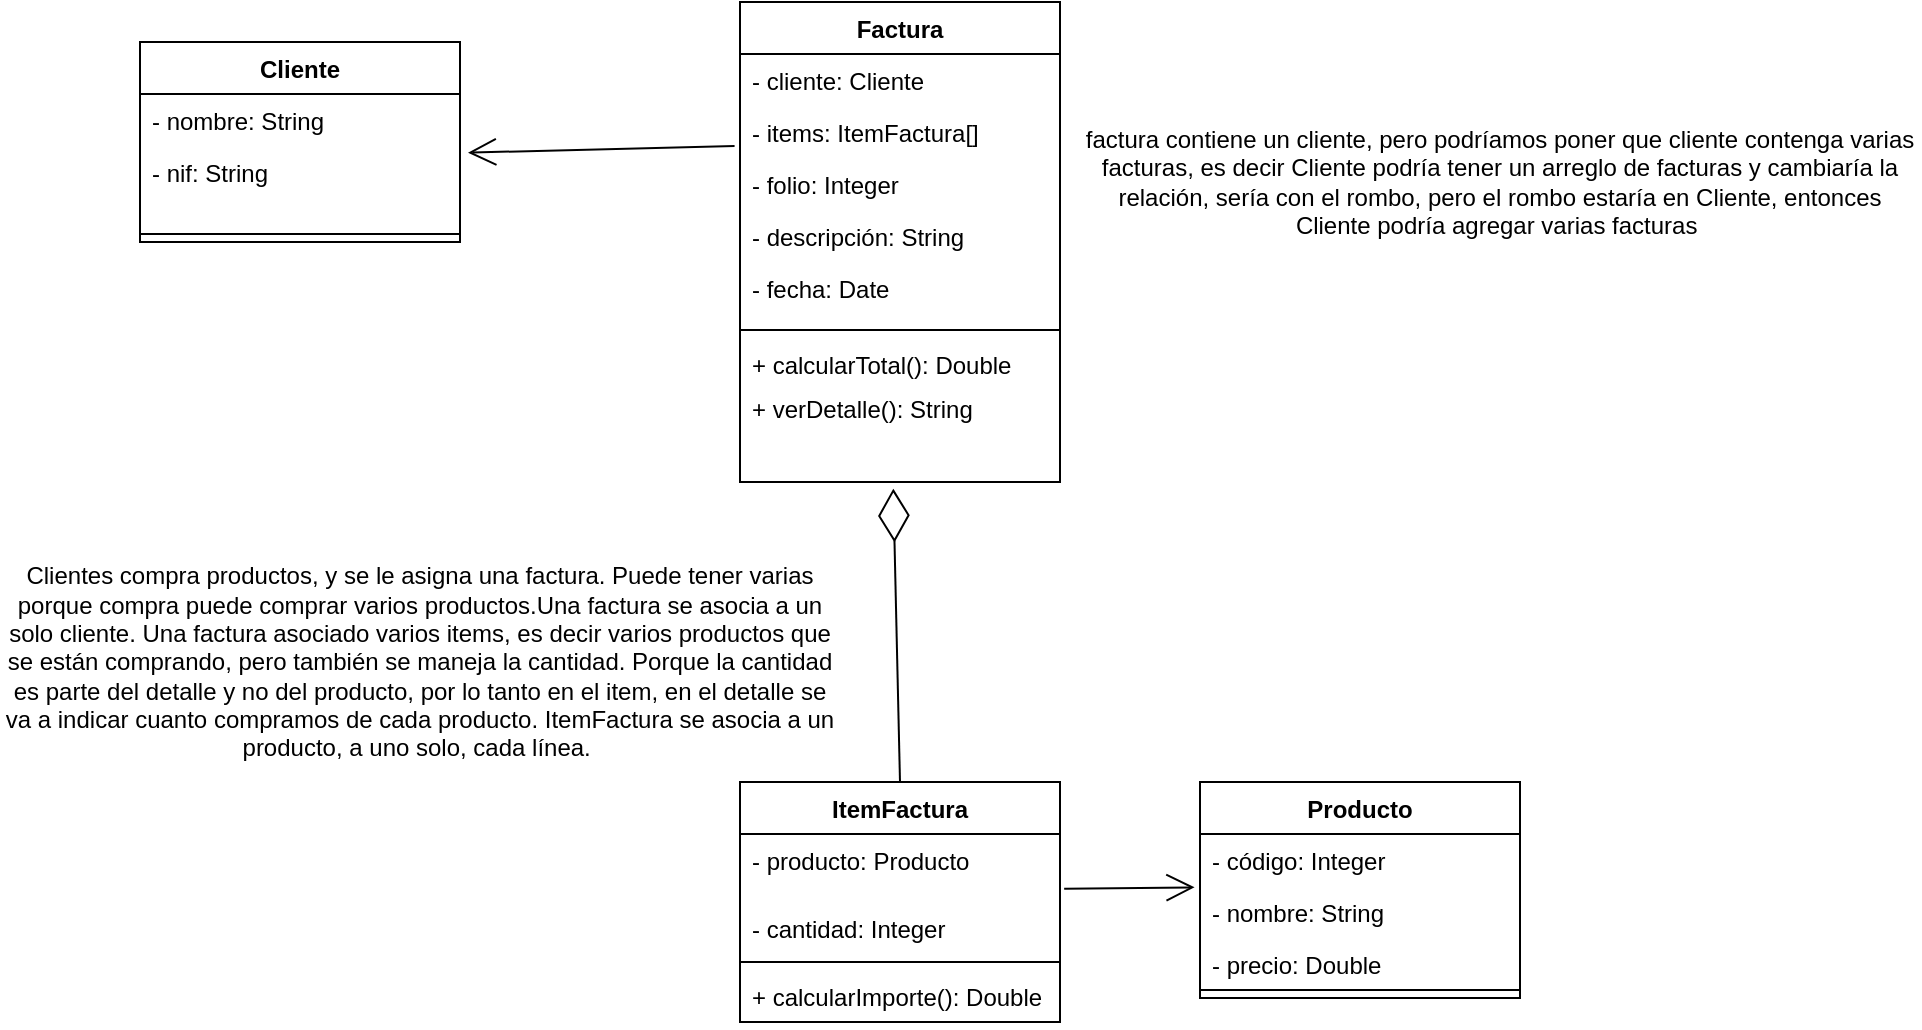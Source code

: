 <mxfile version="13.3.5" type="device"><diagram id="C5RBs43oDa-KdzZeNtuy" name="Page-1"><mxGraphModel dx="1117" dy="710" grid="1" gridSize="10" guides="1" tooltips="1" connect="1" arrows="1" fold="1" page="1" pageScale="1" pageWidth="827" pageHeight="1169" math="0" shadow="0"><root><mxCell id="WIyWlLk6GJQsqaUBKTNV-0"/><mxCell id="WIyWlLk6GJQsqaUBKTNV-1" parent="WIyWlLk6GJQsqaUBKTNV-0"/><mxCell id="RoRdARyD6nidwYRnbQyO-33" value="Clientes compra productos, y se le asigna una factura. Puede tener varias porque compra puede comprar varios productos.Una factura se asocia a un solo cliente. Una factura asociado varios items, es decir varios productos que se están comprando, pero también se maneja la cantidad. Porque la cantidad es parte del detalle y no del producto, por lo tanto en el item, en el detalle se va a indicar cuanto compramos de cada producto. ItemFactura se asocia a un producto, a uno solo, cada línea.&amp;nbsp;" style="text;html=1;strokeColor=none;fillColor=none;align=center;verticalAlign=middle;whiteSpace=wrap;rounded=0;" vertex="1" parent="WIyWlLk6GJQsqaUBKTNV-1"><mxGeometry x="10" y="270" width="420" height="160" as="geometry"/></mxCell><mxCell id="RoRdARyD6nidwYRnbQyO-20" value="Cliente" style="swimlane;fontStyle=1;align=center;verticalAlign=top;childLayout=stackLayout;horizontal=1;startSize=26;horizontalStack=0;resizeParent=1;resizeParentMax=0;resizeLast=0;collapsible=1;marginBottom=0;" vertex="1" parent="WIyWlLk6GJQsqaUBKTNV-1"><mxGeometry x="80" y="40" width="160" height="100" as="geometry"/></mxCell><mxCell id="RoRdARyD6nidwYRnbQyO-21" value="- nombre: String" style="text;strokeColor=none;fillColor=none;align=left;verticalAlign=top;spacingLeft=4;spacingRight=4;overflow=hidden;rotatable=0;points=[[0,0.5],[1,0.5]];portConstraint=eastwest;" vertex="1" parent="RoRdARyD6nidwYRnbQyO-20"><mxGeometry y="26" width="160" height="26" as="geometry"/></mxCell><mxCell id="RoRdARyD6nidwYRnbQyO-25" value="- nif: String" style="text;strokeColor=none;fillColor=none;align=left;verticalAlign=top;spacingLeft=4;spacingRight=4;overflow=hidden;rotatable=0;points=[[0,0.5],[1,0.5]];portConstraint=eastwest;" vertex="1" parent="RoRdARyD6nidwYRnbQyO-20"><mxGeometry y="52" width="160" height="40" as="geometry"/></mxCell><mxCell id="RoRdARyD6nidwYRnbQyO-22" value="" style="line;strokeWidth=1;fillColor=none;align=left;verticalAlign=middle;spacingTop=-1;spacingLeft=3;spacingRight=3;rotatable=0;labelPosition=right;points=[];portConstraint=eastwest;" vertex="1" parent="RoRdARyD6nidwYRnbQyO-20"><mxGeometry y="92" width="160" height="8" as="geometry"/></mxCell><mxCell id="RoRdARyD6nidwYRnbQyO-40" value="+ verDetalle(): String" style="text;strokeColor=none;fillColor=none;align=left;verticalAlign=top;spacingLeft=4;spacingRight=4;overflow=hidden;rotatable=0;points=[[0,0.5],[1,0.5]];portConstraint=eastwest;" vertex="1" parent="WIyWlLk6GJQsqaUBKTNV-1"><mxGeometry x="380" y="210" width="160" height="26" as="geometry"/></mxCell><mxCell id="RoRdARyD6nidwYRnbQyO-54" value="" style="endArrow=open;endFill=1;endSize=12;html=1;exitX=-0.017;exitY=0.769;exitDx=0;exitDy=0;exitPerimeter=0;entryX=1.025;entryY=0.083;entryDx=0;entryDy=0;entryPerimeter=0;" edge="1" parent="WIyWlLk6GJQsqaUBKTNV-1" source="RoRdARyD6nidwYRnbQyO-37" target="RoRdARyD6nidwYRnbQyO-25"><mxGeometry width="160" relative="1" as="geometry"><mxPoint x="340" y="130" as="sourcePoint"/><mxPoint x="500" y="130" as="targetPoint"/></mxGeometry></mxCell><mxCell id="RoRdARyD6nidwYRnbQyO-55" value="" style="endArrow=open;endFill=1;endSize=12;html=1;exitX=1.013;exitY=0.804;exitDx=0;exitDy=0;exitPerimeter=0;entryX=-0.017;entryY=0.026;entryDx=0;entryDy=0;entryPerimeter=0;" edge="1" parent="WIyWlLk6GJQsqaUBKTNV-1" source="RoRdARyD6nidwYRnbQyO-5" target="RoRdARyD6nidwYRnbQyO-52"><mxGeometry width="160" relative="1" as="geometry"><mxPoint x="693.28" y="196.674" as="sourcePoint"/><mxPoint x="560" y="210.0" as="targetPoint"/></mxGeometry></mxCell><mxCell id="RoRdARyD6nidwYRnbQyO-57" value="" style="endArrow=diamondThin;endFill=0;endSize=24;html=1;entryX=0.479;entryY=1.046;entryDx=0;entryDy=0;entryPerimeter=0;exitX=0.5;exitY=0;exitDx=0;exitDy=0;" edge="1" parent="WIyWlLk6GJQsqaUBKTNV-1" source="RoRdARyD6nidwYRnbQyO-4" target="RoRdARyD6nidwYRnbQyO-27"><mxGeometry width="160" relative="1" as="geometry"><mxPoint x="340" y="330" as="sourcePoint"/><mxPoint x="500" y="330" as="targetPoint"/></mxGeometry></mxCell><mxCell id="RoRdARyD6nidwYRnbQyO-4" value="ItemFactura" style="swimlane;fontStyle=1;align=center;verticalAlign=top;childLayout=stackLayout;horizontal=1;startSize=26;horizontalStack=0;resizeParent=1;resizeParentMax=0;resizeLast=0;collapsible=1;marginBottom=0;" vertex="1" parent="WIyWlLk6GJQsqaUBKTNV-1"><mxGeometry x="380" y="410" width="160" height="120" as="geometry"/></mxCell><mxCell id="RoRdARyD6nidwYRnbQyO-5" value="- producto: Producto" style="text;strokeColor=none;fillColor=none;align=left;verticalAlign=top;spacingLeft=4;spacingRight=4;overflow=hidden;rotatable=0;points=[[0,0.5],[1,0.5]];portConstraint=eastwest;" vertex="1" parent="RoRdARyD6nidwYRnbQyO-4"><mxGeometry y="26" width="160" height="34" as="geometry"/></mxCell><mxCell id="RoRdARyD6nidwYRnbQyO-51" value="- cantidad: Integer" style="text;strokeColor=none;fillColor=none;align=left;verticalAlign=top;spacingLeft=4;spacingRight=4;overflow=hidden;rotatable=0;points=[[0,0.5],[1,0.5]];portConstraint=eastwest;" vertex="1" parent="RoRdARyD6nidwYRnbQyO-4"><mxGeometry y="60" width="160" height="26" as="geometry"/></mxCell><mxCell id="RoRdARyD6nidwYRnbQyO-6" value="" style="line;strokeWidth=1;fillColor=none;align=left;verticalAlign=middle;spacingTop=-1;spacingLeft=3;spacingRight=3;rotatable=0;labelPosition=right;points=[];portConstraint=eastwest;" vertex="1" parent="RoRdARyD6nidwYRnbQyO-4"><mxGeometry y="86" width="160" height="8" as="geometry"/></mxCell><mxCell id="RoRdARyD6nidwYRnbQyO-7" value="+ calcularImporte(): Double" style="text;strokeColor=none;fillColor=none;align=left;verticalAlign=top;spacingLeft=4;spacingRight=4;overflow=hidden;rotatable=0;points=[[0,0.5],[1,0.5]];portConstraint=eastwest;" vertex="1" parent="RoRdARyD6nidwYRnbQyO-4"><mxGeometry y="94" width="160" height="26" as="geometry"/></mxCell><mxCell id="RoRdARyD6nidwYRnbQyO-28" value="Producto" style="swimlane;fontStyle=1;align=center;verticalAlign=top;childLayout=stackLayout;horizontal=1;startSize=26;horizontalStack=0;resizeParent=1;resizeParentMax=0;resizeLast=0;collapsible=1;marginBottom=0;" vertex="1" parent="WIyWlLk6GJQsqaUBKTNV-1"><mxGeometry x="610" y="410" width="160" height="108" as="geometry"/></mxCell><mxCell id="RoRdARyD6nidwYRnbQyO-53" value="- código: Integer" style="text;strokeColor=none;fillColor=none;align=left;verticalAlign=top;spacingLeft=4;spacingRight=4;overflow=hidden;rotatable=0;points=[[0,0.5],[1,0.5]];portConstraint=eastwest;" vertex="1" parent="RoRdARyD6nidwYRnbQyO-28"><mxGeometry y="26" width="160" height="26" as="geometry"/></mxCell><mxCell id="RoRdARyD6nidwYRnbQyO-52" value="- nombre: String" style="text;strokeColor=none;fillColor=none;align=left;verticalAlign=top;spacingLeft=4;spacingRight=4;overflow=hidden;rotatable=0;points=[[0,0.5],[1,0.5]];portConstraint=eastwest;" vertex="1" parent="RoRdARyD6nidwYRnbQyO-28"><mxGeometry y="52" width="160" height="26" as="geometry"/></mxCell><mxCell id="RoRdARyD6nidwYRnbQyO-29" value="- precio: Double" style="text;strokeColor=none;fillColor=none;align=left;verticalAlign=top;spacingLeft=4;spacingRight=4;overflow=hidden;rotatable=0;points=[[0,0.5],[1,0.5]];portConstraint=eastwest;" vertex="1" parent="RoRdARyD6nidwYRnbQyO-28"><mxGeometry y="78" width="160" height="22" as="geometry"/></mxCell><mxCell id="RoRdARyD6nidwYRnbQyO-30" value="" style="line;strokeWidth=1;fillColor=none;align=left;verticalAlign=middle;spacingTop=-1;spacingLeft=3;spacingRight=3;rotatable=0;labelPosition=right;points=[];portConstraint=eastwest;" vertex="1" parent="RoRdARyD6nidwYRnbQyO-28"><mxGeometry y="100" width="160" height="8" as="geometry"/></mxCell><mxCell id="RoRdARyD6nidwYRnbQyO-24" value="Factura" style="swimlane;fontStyle=1;align=center;verticalAlign=top;childLayout=stackLayout;horizontal=1;startSize=26;horizontalStack=0;resizeParent=1;resizeParentMax=0;resizeLast=0;collapsible=1;marginBottom=0;" vertex="1" parent="WIyWlLk6GJQsqaUBKTNV-1"><mxGeometry x="380" y="20" width="160" height="240" as="geometry"/></mxCell><mxCell id="RoRdARyD6nidwYRnbQyO-38" value="- cliente: Cliente" style="text;strokeColor=none;fillColor=none;align=left;verticalAlign=top;spacingLeft=4;spacingRight=4;overflow=hidden;rotatable=0;points=[[0,0.5],[1,0.5]];portConstraint=eastwest;" vertex="1" parent="RoRdARyD6nidwYRnbQyO-24"><mxGeometry y="26" width="160" height="26" as="geometry"/></mxCell><mxCell id="RoRdARyD6nidwYRnbQyO-37" value="- items: ItemFactura[]" style="text;strokeColor=none;fillColor=none;align=left;verticalAlign=top;spacingLeft=4;spacingRight=4;overflow=hidden;rotatable=0;points=[[0,0.5],[1,0.5]];portConstraint=eastwest;" vertex="1" parent="RoRdARyD6nidwYRnbQyO-24"><mxGeometry y="52" width="160" height="26" as="geometry"/></mxCell><mxCell id="RoRdARyD6nidwYRnbQyO-34" value="- folio: Integer" style="text;strokeColor=none;fillColor=none;align=left;verticalAlign=top;spacingLeft=4;spacingRight=4;overflow=hidden;rotatable=0;points=[[0,0.5],[1,0.5]];portConstraint=eastwest;" vertex="1" parent="RoRdARyD6nidwYRnbQyO-24"><mxGeometry y="78" width="160" height="26" as="geometry"/></mxCell><mxCell id="RoRdARyD6nidwYRnbQyO-36" value="- descripción: String" style="text;strokeColor=none;fillColor=none;align=left;verticalAlign=top;spacingLeft=4;spacingRight=4;overflow=hidden;rotatable=0;points=[[0,0.5],[1,0.5]];portConstraint=eastwest;" vertex="1" parent="RoRdARyD6nidwYRnbQyO-24"><mxGeometry y="104" width="160" height="26" as="geometry"/></mxCell><mxCell id="RoRdARyD6nidwYRnbQyO-39" value="- fecha: Date" style="text;strokeColor=none;fillColor=none;align=left;verticalAlign=top;spacingLeft=4;spacingRight=4;overflow=hidden;rotatable=0;points=[[0,0.5],[1,0.5]];portConstraint=eastwest;" vertex="1" parent="RoRdARyD6nidwYRnbQyO-24"><mxGeometry y="130" width="160" height="30" as="geometry"/></mxCell><mxCell id="RoRdARyD6nidwYRnbQyO-26" value="" style="line;strokeWidth=1;fillColor=none;align=left;verticalAlign=middle;spacingTop=-1;spacingLeft=3;spacingRight=3;rotatable=0;labelPosition=right;points=[];portConstraint=eastwest;" vertex="1" parent="RoRdARyD6nidwYRnbQyO-24"><mxGeometry y="160" width="160" height="8" as="geometry"/></mxCell><mxCell id="RoRdARyD6nidwYRnbQyO-27" value="+ calcularTotal(): Double" style="text;strokeColor=none;fillColor=none;align=left;verticalAlign=top;spacingLeft=4;spacingRight=4;overflow=hidden;rotatable=0;points=[[0,0.5],[1,0.5]];portConstraint=eastwest;" vertex="1" parent="RoRdARyD6nidwYRnbQyO-24"><mxGeometry y="168" width="160" height="72" as="geometry"/></mxCell><mxCell id="RoRdARyD6nidwYRnbQyO-58" value="factura contiene un cliente, pero podríamos poner que cliente contenga varias facturas, es decir Cliente podría tener un arreglo de facturas y cambiaría la relación, sería con el rombo, pero el rombo estaría en Cliente, entonces Cliente podría agregar varias facturas&amp;nbsp;" style="text;html=1;strokeColor=none;fillColor=none;align=center;verticalAlign=middle;whiteSpace=wrap;rounded=0;" vertex="1" parent="WIyWlLk6GJQsqaUBKTNV-1"><mxGeometry x="550" y="30" width="420" height="160" as="geometry"/></mxCell></root></mxGraphModel></diagram></mxfile>